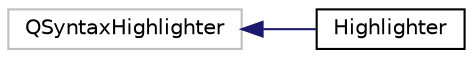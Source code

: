 digraph "Graphe hiérarchique des classes"
{
 // INTERACTIVE_SVG=YES
  edge [fontname="Helvetica",fontsize="10",labelfontname="Helvetica",labelfontsize="10"];
  node [fontname="Helvetica",fontsize="10",shape=record];
  rankdir="LR";
  Node12 [label="QSyntaxHighlighter",height=0.2,width=0.4,color="grey75", fillcolor="white", style="filled"];
  Node12 -> Node0 [dir="back",color="midnightblue",fontsize="10",style="solid",fontname="Helvetica"];
  Node0 [label="Highlighter",height=0.2,width=0.4,color="black", fillcolor="white", style="filled",URL="$class_highlighter.html"];
}
